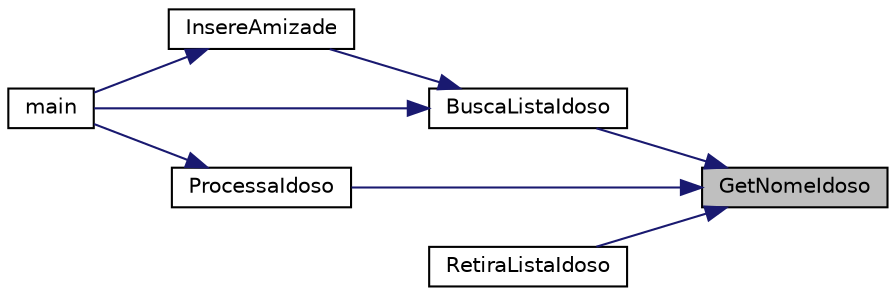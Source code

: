digraph "GetNomeIdoso"
{
 // LATEX_PDF_SIZE
  edge [fontname="Helvetica",fontsize="10",labelfontname="Helvetica",labelfontsize="10"];
  node [fontname="Helvetica",fontsize="10",shape=record];
  rankdir="RL";
  Node1 [label="GetNomeIdoso",height=0.2,width=0.4,color="black", fillcolor="grey75", style="filled", fontcolor="black",tooltip="Retorna o Nome do objeto Idoso."];
  Node1 -> Node2 [dir="back",color="midnightblue",fontsize="10",style="solid"];
  Node2 [label="BuscaListaIdoso",height=0.2,width=0.4,color="black", fillcolor="white", style="filled",URL="$lista_idoso_8h.html#ae54bcb97b257f8edff6646cf71e1946d",tooltip="Busca na lista o Idoso que possui o nome informado e faz o retorno do mesmo, retornando nulo caso a l..."];
  Node2 -> Node3 [dir="back",color="midnightblue",fontsize="10",style="solid"];
  Node3 [label="InsereAmizade",height=0.2,width=0.4,color="black", fillcolor="white", style="filled",URL="$lista_idoso_8h.html#a426b6b2ccb10e43ecff84f9a744c1c5c",tooltip="Cria o um laco de amizade, inserindo o amigo na lista de amigos um do outro Como amizades sao recipro..."];
  Node3 -> Node4 [dir="back",color="midnightblue",fontsize="10",style="solid"];
  Node4 [label="main",height=0.2,width=0.4,color="black", fillcolor="white", style="filled",URL="$cliente_8c.html#a0ddf1224851353fc92bfbff6f499fa97",tooltip=" "];
  Node2 -> Node4 [dir="back",color="midnightblue",fontsize="10",style="solid"];
  Node1 -> Node5 [dir="back",color="midnightblue",fontsize="10",style="solid"];
  Node5 [label="ProcessaIdoso",height=0.2,width=0.4,color="black", fillcolor="white", style="filled",URL="$idoso_8h.html#a88452684585a131cdad194e145456e67",tooltip="Dadas as informacoes atualizadas do idoso, essa funcao eh responsavel por processar as informacoes ob..."];
  Node5 -> Node4 [dir="back",color="midnightblue",fontsize="10",style="solid"];
  Node1 -> Node6 [dir="back",color="midnightblue",fontsize="10",style="solid"];
  Node6 [label="RetiraListaIdoso",height=0.2,width=0.4,color="black", fillcolor="white", style="filled",URL="$lista_idoso_8h.html#a390721318183d3b056948c70bd213338",tooltip="Retira da lista o Idoso que possui o nome informado, caso nao tenha um cuidador com mesmo nome,..."];
}
